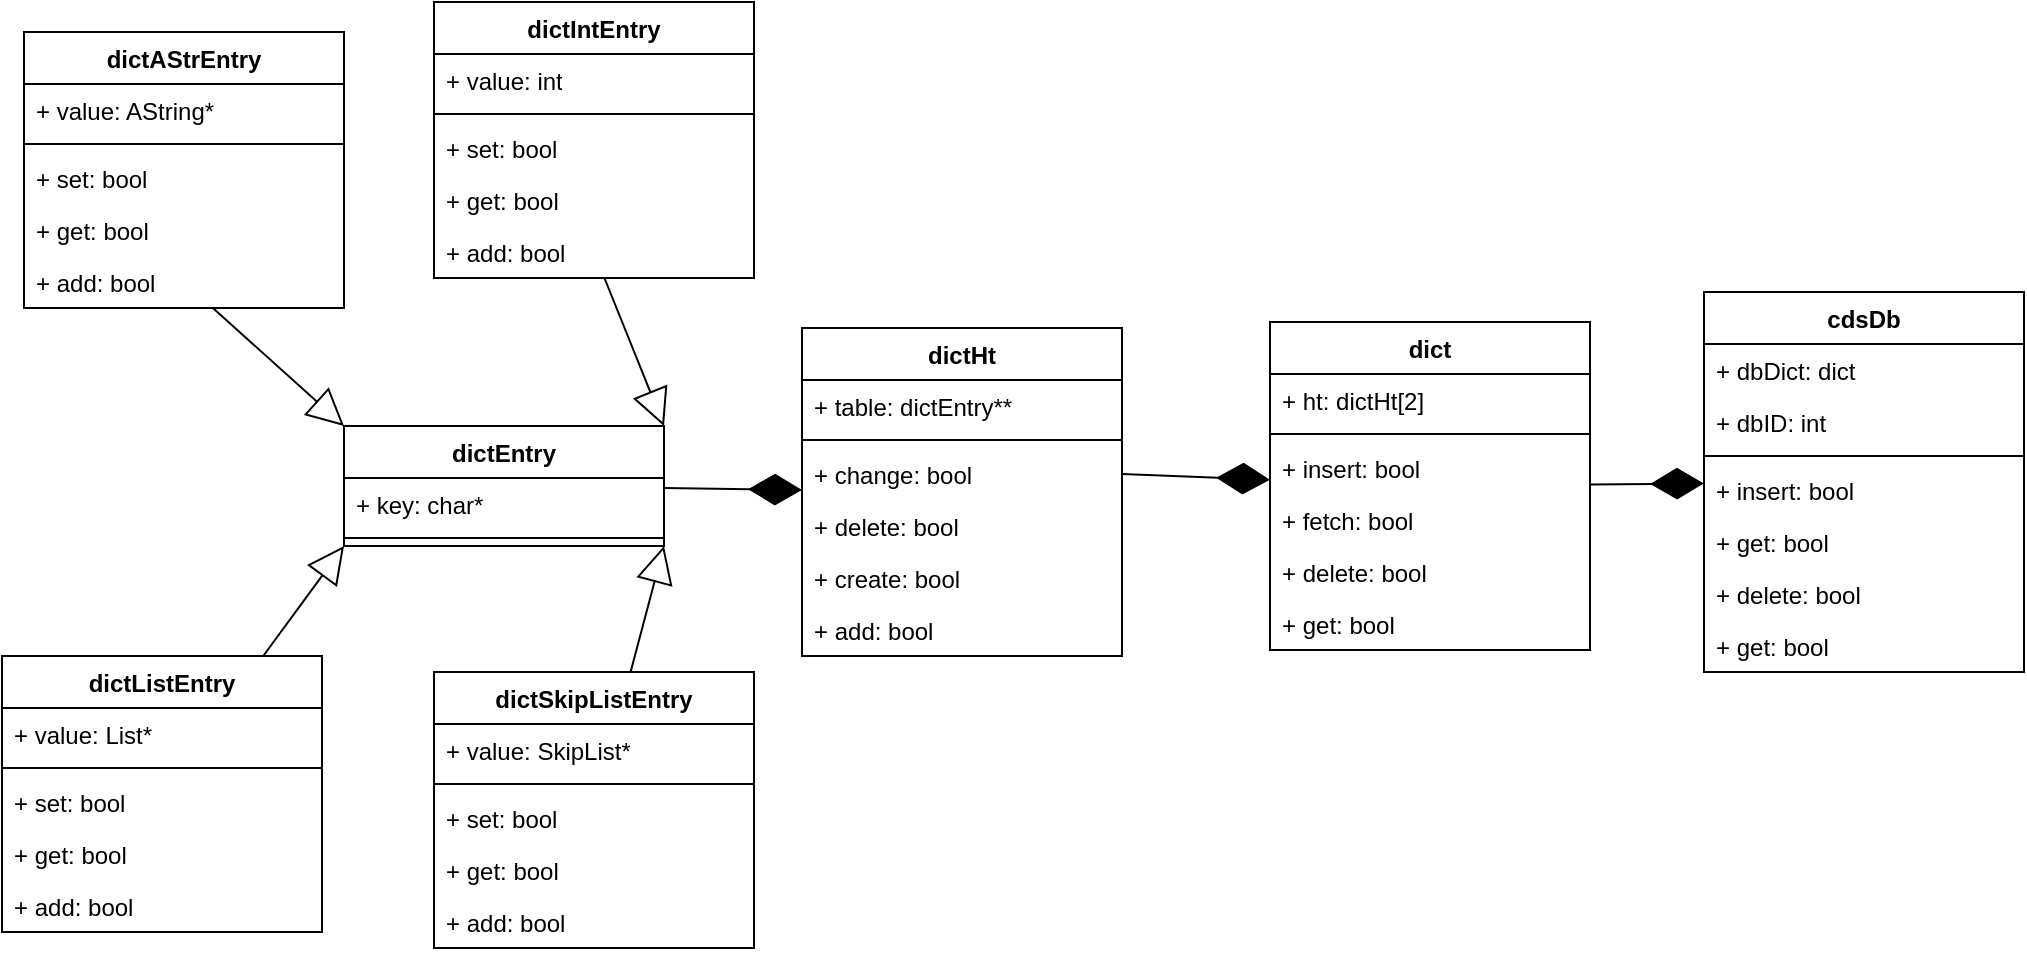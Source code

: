 <mxfile version="21.2.9" type="github">
  <diagram id="C5RBs43oDa-KdzZeNtuy" name="Page-1">
    <mxGraphModel dx="1026" dy="661" grid="0" gridSize="10" guides="1" tooltips="1" connect="1" arrows="1" fold="1" page="0" pageScale="1" pageWidth="827" pageHeight="1169" math="0" shadow="0">
      <root>
        <mxCell id="WIyWlLk6GJQsqaUBKTNV-0" />
        <mxCell id="WIyWlLk6GJQsqaUBKTNV-1" parent="WIyWlLk6GJQsqaUBKTNV-0" />
        <mxCell id="ylLFcZPBqMbPV-WnUnhJ-1" value="dictEntry" style="swimlane;fontStyle=1;align=center;verticalAlign=top;childLayout=stackLayout;horizontal=1;startSize=26;horizontalStack=0;resizeParent=1;resizeParentMax=0;resizeLast=0;collapsible=1;marginBottom=0;whiteSpace=wrap;html=1;" parent="WIyWlLk6GJQsqaUBKTNV-1" vertex="1">
          <mxGeometry x="290" y="360" width="160" height="60" as="geometry" />
        </mxCell>
        <mxCell id="ylLFcZPBqMbPV-WnUnhJ-2" value="+ key: char*" style="text;strokeColor=none;fillColor=none;align=left;verticalAlign=top;spacingLeft=4;spacingRight=4;overflow=hidden;rotatable=0;points=[[0,0.5],[1,0.5]];portConstraint=eastwest;whiteSpace=wrap;html=1;" parent="ylLFcZPBqMbPV-WnUnhJ-1" vertex="1">
          <mxGeometry y="26" width="160" height="26" as="geometry" />
        </mxCell>
        <mxCell id="ylLFcZPBqMbPV-WnUnhJ-3" value="" style="line;strokeWidth=1;fillColor=none;align=left;verticalAlign=middle;spacingTop=-1;spacingLeft=3;spacingRight=3;rotatable=0;labelPosition=right;points=[];portConstraint=eastwest;strokeColor=inherit;" parent="ylLFcZPBqMbPV-WnUnhJ-1" vertex="1">
          <mxGeometry y="52" width="160" height="8" as="geometry" />
        </mxCell>
        <mxCell id="ylLFcZPBqMbPV-WnUnhJ-4" value="dictAStrEntry" style="swimlane;fontStyle=1;align=center;verticalAlign=top;childLayout=stackLayout;horizontal=1;startSize=26;horizontalStack=0;resizeParent=1;resizeParentMax=0;resizeLast=0;collapsible=1;marginBottom=0;whiteSpace=wrap;html=1;" parent="WIyWlLk6GJQsqaUBKTNV-1" vertex="1">
          <mxGeometry x="130" y="163" width="160" height="138" as="geometry" />
        </mxCell>
        <mxCell id="ylLFcZPBqMbPV-WnUnhJ-5" value="+ value: AString*" style="text;strokeColor=none;fillColor=none;align=left;verticalAlign=top;spacingLeft=4;spacingRight=4;overflow=hidden;rotatable=0;points=[[0,0.5],[1,0.5]];portConstraint=eastwest;whiteSpace=wrap;html=1;" parent="ylLFcZPBqMbPV-WnUnhJ-4" vertex="1">
          <mxGeometry y="26" width="160" height="26" as="geometry" />
        </mxCell>
        <mxCell id="ylLFcZPBqMbPV-WnUnhJ-6" value="" style="line;strokeWidth=1;fillColor=none;align=left;verticalAlign=middle;spacingTop=-1;spacingLeft=3;spacingRight=3;rotatable=0;labelPosition=right;points=[];portConstraint=eastwest;strokeColor=inherit;" parent="ylLFcZPBqMbPV-WnUnhJ-4" vertex="1">
          <mxGeometry y="52" width="160" height="8" as="geometry" />
        </mxCell>
        <mxCell id="ylLFcZPBqMbPV-WnUnhJ-7" value="+ set: bool" style="text;strokeColor=none;fillColor=none;align=left;verticalAlign=top;spacingLeft=4;spacingRight=4;overflow=hidden;rotatable=0;points=[[0,0.5],[1,0.5]];portConstraint=eastwest;whiteSpace=wrap;html=1;" parent="ylLFcZPBqMbPV-WnUnhJ-4" vertex="1">
          <mxGeometry y="60" width="160" height="26" as="geometry" />
        </mxCell>
        <mxCell id="ylLFcZPBqMbPV-WnUnhJ-8" value="+ get: bool" style="text;strokeColor=none;fillColor=none;align=left;verticalAlign=top;spacingLeft=4;spacingRight=4;overflow=hidden;rotatable=0;points=[[0,0.5],[1,0.5]];portConstraint=eastwest;whiteSpace=wrap;html=1;" parent="ylLFcZPBqMbPV-WnUnhJ-4" vertex="1">
          <mxGeometry y="86" width="160" height="26" as="geometry" />
        </mxCell>
        <mxCell id="ylLFcZPBqMbPV-WnUnhJ-10" value="+ add: bool" style="text;strokeColor=none;fillColor=none;align=left;verticalAlign=top;spacingLeft=4;spacingRight=4;overflow=hidden;rotatable=0;points=[[0,0.5],[1,0.5]];portConstraint=eastwest;whiteSpace=wrap;html=1;" parent="ylLFcZPBqMbPV-WnUnhJ-4" vertex="1">
          <mxGeometry y="112" width="160" height="26" as="geometry" />
        </mxCell>
        <mxCell id="ylLFcZPBqMbPV-WnUnhJ-11" value="dictIntEntry" style="swimlane;fontStyle=1;align=center;verticalAlign=top;childLayout=stackLayout;horizontal=1;startSize=26;horizontalStack=0;resizeParent=1;resizeParentMax=0;resizeLast=0;collapsible=1;marginBottom=0;whiteSpace=wrap;html=1;" parent="WIyWlLk6GJQsqaUBKTNV-1" vertex="1">
          <mxGeometry x="335" y="148" width="160" height="138" as="geometry" />
        </mxCell>
        <mxCell id="ylLFcZPBqMbPV-WnUnhJ-12" value="+ value: int" style="text;strokeColor=none;fillColor=none;align=left;verticalAlign=top;spacingLeft=4;spacingRight=4;overflow=hidden;rotatable=0;points=[[0,0.5],[1,0.5]];portConstraint=eastwest;whiteSpace=wrap;html=1;" parent="ylLFcZPBqMbPV-WnUnhJ-11" vertex="1">
          <mxGeometry y="26" width="160" height="26" as="geometry" />
        </mxCell>
        <mxCell id="ylLFcZPBqMbPV-WnUnhJ-13" value="" style="line;strokeWidth=1;fillColor=none;align=left;verticalAlign=middle;spacingTop=-1;spacingLeft=3;spacingRight=3;rotatable=0;labelPosition=right;points=[];portConstraint=eastwest;strokeColor=inherit;" parent="ylLFcZPBqMbPV-WnUnhJ-11" vertex="1">
          <mxGeometry y="52" width="160" height="8" as="geometry" />
        </mxCell>
        <mxCell id="ylLFcZPBqMbPV-WnUnhJ-14" value="+ set: bool" style="text;strokeColor=none;fillColor=none;align=left;verticalAlign=top;spacingLeft=4;spacingRight=4;overflow=hidden;rotatable=0;points=[[0,0.5],[1,0.5]];portConstraint=eastwest;whiteSpace=wrap;html=1;" parent="ylLFcZPBqMbPV-WnUnhJ-11" vertex="1">
          <mxGeometry y="60" width="160" height="26" as="geometry" />
        </mxCell>
        <mxCell id="ylLFcZPBqMbPV-WnUnhJ-15" value="+ get: bool" style="text;strokeColor=none;fillColor=none;align=left;verticalAlign=top;spacingLeft=4;spacingRight=4;overflow=hidden;rotatable=0;points=[[0,0.5],[1,0.5]];portConstraint=eastwest;whiteSpace=wrap;html=1;" parent="ylLFcZPBqMbPV-WnUnhJ-11" vertex="1">
          <mxGeometry y="86" width="160" height="26" as="geometry" />
        </mxCell>
        <mxCell id="ylLFcZPBqMbPV-WnUnhJ-17" value="+ add: bool" style="text;strokeColor=none;fillColor=none;align=left;verticalAlign=top;spacingLeft=4;spacingRight=4;overflow=hidden;rotatable=0;points=[[0,0.5],[1,0.5]];portConstraint=eastwest;whiteSpace=wrap;html=1;" parent="ylLFcZPBqMbPV-WnUnhJ-11" vertex="1">
          <mxGeometry y="112" width="160" height="26" as="geometry" />
        </mxCell>
        <mxCell id="ylLFcZPBqMbPV-WnUnhJ-18" value="dictListEntry" style="swimlane;fontStyle=1;align=center;verticalAlign=top;childLayout=stackLayout;horizontal=1;startSize=26;horizontalStack=0;resizeParent=1;resizeParentMax=0;resizeLast=0;collapsible=1;marginBottom=0;whiteSpace=wrap;html=1;" parent="WIyWlLk6GJQsqaUBKTNV-1" vertex="1">
          <mxGeometry x="119" y="475" width="160" height="138" as="geometry" />
        </mxCell>
        <mxCell id="ylLFcZPBqMbPV-WnUnhJ-19" value="+ value: List*" style="text;strokeColor=none;fillColor=none;align=left;verticalAlign=top;spacingLeft=4;spacingRight=4;overflow=hidden;rotatable=0;points=[[0,0.5],[1,0.5]];portConstraint=eastwest;whiteSpace=wrap;html=1;" parent="ylLFcZPBqMbPV-WnUnhJ-18" vertex="1">
          <mxGeometry y="26" width="160" height="26" as="geometry" />
        </mxCell>
        <mxCell id="ylLFcZPBqMbPV-WnUnhJ-20" value="" style="line;strokeWidth=1;fillColor=none;align=left;verticalAlign=middle;spacingTop=-1;spacingLeft=3;spacingRight=3;rotatable=0;labelPosition=right;points=[];portConstraint=eastwest;strokeColor=inherit;" parent="ylLFcZPBqMbPV-WnUnhJ-18" vertex="1">
          <mxGeometry y="52" width="160" height="8" as="geometry" />
        </mxCell>
        <mxCell id="ylLFcZPBqMbPV-WnUnhJ-21" value="+ set: bool" style="text;strokeColor=none;fillColor=none;align=left;verticalAlign=top;spacingLeft=4;spacingRight=4;overflow=hidden;rotatable=0;points=[[0,0.5],[1,0.5]];portConstraint=eastwest;whiteSpace=wrap;html=1;" parent="ylLFcZPBqMbPV-WnUnhJ-18" vertex="1">
          <mxGeometry y="60" width="160" height="26" as="geometry" />
        </mxCell>
        <mxCell id="ylLFcZPBqMbPV-WnUnhJ-22" value="+ get: bool" style="text;strokeColor=none;fillColor=none;align=left;verticalAlign=top;spacingLeft=4;spacingRight=4;overflow=hidden;rotatable=0;points=[[0,0.5],[1,0.5]];portConstraint=eastwest;whiteSpace=wrap;html=1;" parent="ylLFcZPBqMbPV-WnUnhJ-18" vertex="1">
          <mxGeometry y="86" width="160" height="26" as="geometry" />
        </mxCell>
        <mxCell id="ylLFcZPBqMbPV-WnUnhJ-24" value="+ add: bool" style="text;strokeColor=none;fillColor=none;align=left;verticalAlign=top;spacingLeft=4;spacingRight=4;overflow=hidden;rotatable=0;points=[[0,0.5],[1,0.5]];portConstraint=eastwest;whiteSpace=wrap;html=1;" parent="ylLFcZPBqMbPV-WnUnhJ-18" vertex="1">
          <mxGeometry y="112" width="160" height="26" as="geometry" />
        </mxCell>
        <mxCell id="ylLFcZPBqMbPV-WnUnhJ-25" value="dictSkipListEntry" style="swimlane;fontStyle=1;align=center;verticalAlign=top;childLayout=stackLayout;horizontal=1;startSize=26;horizontalStack=0;resizeParent=1;resizeParentMax=0;resizeLast=0;collapsible=1;marginBottom=0;whiteSpace=wrap;html=1;" parent="WIyWlLk6GJQsqaUBKTNV-1" vertex="1">
          <mxGeometry x="335" y="483" width="160" height="138" as="geometry" />
        </mxCell>
        <mxCell id="ylLFcZPBqMbPV-WnUnhJ-26" value="+ value: SkipList*" style="text;strokeColor=none;fillColor=none;align=left;verticalAlign=top;spacingLeft=4;spacingRight=4;overflow=hidden;rotatable=0;points=[[0,0.5],[1,0.5]];portConstraint=eastwest;whiteSpace=wrap;html=1;" parent="ylLFcZPBqMbPV-WnUnhJ-25" vertex="1">
          <mxGeometry y="26" width="160" height="26" as="geometry" />
        </mxCell>
        <mxCell id="ylLFcZPBqMbPV-WnUnhJ-27" value="" style="line;strokeWidth=1;fillColor=none;align=left;verticalAlign=middle;spacingTop=-1;spacingLeft=3;spacingRight=3;rotatable=0;labelPosition=right;points=[];portConstraint=eastwest;strokeColor=inherit;" parent="ylLFcZPBqMbPV-WnUnhJ-25" vertex="1">
          <mxGeometry y="52" width="160" height="8" as="geometry" />
        </mxCell>
        <mxCell id="ylLFcZPBqMbPV-WnUnhJ-28" value="+ set: bool" style="text;strokeColor=none;fillColor=none;align=left;verticalAlign=top;spacingLeft=4;spacingRight=4;overflow=hidden;rotatable=0;points=[[0,0.5],[1,0.5]];portConstraint=eastwest;whiteSpace=wrap;html=1;" parent="ylLFcZPBqMbPV-WnUnhJ-25" vertex="1">
          <mxGeometry y="60" width="160" height="26" as="geometry" />
        </mxCell>
        <mxCell id="ylLFcZPBqMbPV-WnUnhJ-29" value="+ get: bool" style="text;strokeColor=none;fillColor=none;align=left;verticalAlign=top;spacingLeft=4;spacingRight=4;overflow=hidden;rotatable=0;points=[[0,0.5],[1,0.5]];portConstraint=eastwest;whiteSpace=wrap;html=1;" parent="ylLFcZPBqMbPV-WnUnhJ-25" vertex="1">
          <mxGeometry y="86" width="160" height="26" as="geometry" />
        </mxCell>
        <mxCell id="ylLFcZPBqMbPV-WnUnhJ-31" value="+ add: bool" style="text;strokeColor=none;fillColor=none;align=left;verticalAlign=top;spacingLeft=4;spacingRight=4;overflow=hidden;rotatable=0;points=[[0,0.5],[1,0.5]];portConstraint=eastwest;whiteSpace=wrap;html=1;" parent="ylLFcZPBqMbPV-WnUnhJ-25" vertex="1">
          <mxGeometry y="112" width="160" height="26" as="geometry" />
        </mxCell>
        <mxCell id="ylLFcZPBqMbPV-WnUnhJ-32" value="" style="endArrow=block;endSize=16;endFill=0;html=1;entryX=0;entryY=0;entryDx=0;entryDy=0;" parent="WIyWlLk6GJQsqaUBKTNV-1" source="ylLFcZPBqMbPV-WnUnhJ-10" target="ylLFcZPBqMbPV-WnUnhJ-1" edge="1">
          <mxGeometry width="160" relative="1" as="geometry">
            <mxPoint x="157" y="322" as="sourcePoint" />
            <mxPoint x="267" y="391" as="targetPoint" />
          </mxGeometry>
        </mxCell>
        <mxCell id="ylLFcZPBqMbPV-WnUnhJ-33" value="" style="endArrow=block;endSize=16;endFill=0;html=1;entryX=1;entryY=1;entryDx=0;entryDy=0;" parent="WIyWlLk6GJQsqaUBKTNV-1" source="ylLFcZPBqMbPV-WnUnhJ-25" target="ylLFcZPBqMbPV-WnUnhJ-1" edge="1">
          <mxGeometry width="160" relative="1" as="geometry">
            <mxPoint x="939" y="238" as="sourcePoint" />
            <mxPoint x="1049" y="307" as="targetPoint" />
          </mxGeometry>
        </mxCell>
        <mxCell id="ylLFcZPBqMbPV-WnUnhJ-34" value="" style="endArrow=block;endSize=16;endFill=0;html=1;entryX=1;entryY=0;entryDx=0;entryDy=0;" parent="WIyWlLk6GJQsqaUBKTNV-1" source="ylLFcZPBqMbPV-WnUnhJ-17" target="ylLFcZPBqMbPV-WnUnhJ-1" edge="1">
          <mxGeometry width="160" relative="1" as="geometry">
            <mxPoint x="521" y="305" as="sourcePoint" />
            <mxPoint x="614" y="413" as="targetPoint" />
          </mxGeometry>
        </mxCell>
        <mxCell id="ylLFcZPBqMbPV-WnUnhJ-35" value="" style="endArrow=block;endSize=16;endFill=0;html=1;entryX=0;entryY=1;entryDx=0;entryDy=0;" parent="WIyWlLk6GJQsqaUBKTNV-1" source="ylLFcZPBqMbPV-WnUnhJ-18" target="ylLFcZPBqMbPV-WnUnhJ-1" edge="1">
          <mxGeometry width="160" relative="1" as="geometry">
            <mxPoint x="797" y="519" as="sourcePoint" />
            <mxPoint x="907" y="588" as="targetPoint" />
          </mxGeometry>
        </mxCell>
        <mxCell id="ylLFcZPBqMbPV-WnUnhJ-43" value="dictHt" style="swimlane;fontStyle=1;align=center;verticalAlign=top;childLayout=stackLayout;horizontal=1;startSize=26;horizontalStack=0;resizeParent=1;resizeParentMax=0;resizeLast=0;collapsible=1;marginBottom=0;whiteSpace=wrap;html=1;" parent="WIyWlLk6GJQsqaUBKTNV-1" vertex="1">
          <mxGeometry x="519" y="311" width="160" height="164" as="geometry" />
        </mxCell>
        <mxCell id="ylLFcZPBqMbPV-WnUnhJ-44" value="+ table: dictEntry**" style="text;strokeColor=none;fillColor=none;align=left;verticalAlign=top;spacingLeft=4;spacingRight=4;overflow=hidden;rotatable=0;points=[[0,0.5],[1,0.5]];portConstraint=eastwest;whiteSpace=wrap;html=1;" parent="ylLFcZPBqMbPV-WnUnhJ-43" vertex="1">
          <mxGeometry y="26" width="160" height="26" as="geometry" />
        </mxCell>
        <mxCell id="ylLFcZPBqMbPV-WnUnhJ-45" value="" style="line;strokeWidth=1;fillColor=none;align=left;verticalAlign=middle;spacingTop=-1;spacingLeft=3;spacingRight=3;rotatable=0;labelPosition=right;points=[];portConstraint=eastwest;strokeColor=inherit;" parent="ylLFcZPBqMbPV-WnUnhJ-43" vertex="1">
          <mxGeometry y="52" width="160" height="8" as="geometry" />
        </mxCell>
        <mxCell id="ylLFcZPBqMbPV-WnUnhJ-46" value="+ change: bool" style="text;strokeColor=none;fillColor=none;align=left;verticalAlign=top;spacingLeft=4;spacingRight=4;overflow=hidden;rotatable=0;points=[[0,0.5],[1,0.5]];portConstraint=eastwest;whiteSpace=wrap;html=1;" parent="ylLFcZPBqMbPV-WnUnhJ-43" vertex="1">
          <mxGeometry y="60" width="160" height="26" as="geometry" />
        </mxCell>
        <mxCell id="ylLFcZPBqMbPV-WnUnhJ-47" value="+ delete: bool" style="text;strokeColor=none;fillColor=none;align=left;verticalAlign=top;spacingLeft=4;spacingRight=4;overflow=hidden;rotatable=0;points=[[0,0.5],[1,0.5]];portConstraint=eastwest;whiteSpace=wrap;html=1;" parent="ylLFcZPBqMbPV-WnUnhJ-43" vertex="1">
          <mxGeometry y="86" width="160" height="26" as="geometry" />
        </mxCell>
        <mxCell id="ylLFcZPBqMbPV-WnUnhJ-48" value="+ create: bool" style="text;strokeColor=none;fillColor=none;align=left;verticalAlign=top;spacingLeft=4;spacingRight=4;overflow=hidden;rotatable=0;points=[[0,0.5],[1,0.5]];portConstraint=eastwest;whiteSpace=wrap;html=1;" parent="ylLFcZPBqMbPV-WnUnhJ-43" vertex="1">
          <mxGeometry y="112" width="160" height="26" as="geometry" />
        </mxCell>
        <mxCell id="ylLFcZPBqMbPV-WnUnhJ-49" value="+ add: bool" style="text;strokeColor=none;fillColor=none;align=left;verticalAlign=top;spacingLeft=4;spacingRight=4;overflow=hidden;rotatable=0;points=[[0,0.5],[1,0.5]];portConstraint=eastwest;whiteSpace=wrap;html=1;" parent="ylLFcZPBqMbPV-WnUnhJ-43" vertex="1">
          <mxGeometry y="138" width="160" height="26" as="geometry" />
        </mxCell>
        <mxCell id="ylLFcZPBqMbPV-WnUnhJ-50" value="" style="endArrow=diamondThin;endFill=1;endSize=24;html=1;" parent="WIyWlLk6GJQsqaUBKTNV-1" source="ylLFcZPBqMbPV-WnUnhJ-1" target="ylLFcZPBqMbPV-WnUnhJ-43" edge="1">
          <mxGeometry width="160" relative="1" as="geometry">
            <mxPoint x="507" y="385" as="sourcePoint" />
            <mxPoint x="597" y="385" as="targetPoint" />
          </mxGeometry>
        </mxCell>
        <mxCell id="ylLFcZPBqMbPV-WnUnhJ-51" value="dict" style="swimlane;fontStyle=1;align=center;verticalAlign=top;childLayout=stackLayout;horizontal=1;startSize=26;horizontalStack=0;resizeParent=1;resizeParentMax=0;resizeLast=0;collapsible=1;marginBottom=0;whiteSpace=wrap;html=1;" parent="WIyWlLk6GJQsqaUBKTNV-1" vertex="1">
          <mxGeometry x="753" y="308" width="160" height="164" as="geometry" />
        </mxCell>
        <mxCell id="ylLFcZPBqMbPV-WnUnhJ-52" value="+ ht: dictHt[2]" style="text;strokeColor=none;fillColor=none;align=left;verticalAlign=top;spacingLeft=4;spacingRight=4;overflow=hidden;rotatable=0;points=[[0,0.5],[1,0.5]];portConstraint=eastwest;whiteSpace=wrap;html=1;" parent="ylLFcZPBqMbPV-WnUnhJ-51" vertex="1">
          <mxGeometry y="26" width="160" height="26" as="geometry" />
        </mxCell>
        <mxCell id="ylLFcZPBqMbPV-WnUnhJ-53" value="" style="line;strokeWidth=1;fillColor=none;align=left;verticalAlign=middle;spacingTop=-1;spacingLeft=3;spacingRight=3;rotatable=0;labelPosition=right;points=[];portConstraint=eastwest;strokeColor=inherit;" parent="ylLFcZPBqMbPV-WnUnhJ-51" vertex="1">
          <mxGeometry y="52" width="160" height="8" as="geometry" />
        </mxCell>
        <mxCell id="ylLFcZPBqMbPV-WnUnhJ-54" value="+ insert: bool" style="text;strokeColor=none;fillColor=none;align=left;verticalAlign=top;spacingLeft=4;spacingRight=4;overflow=hidden;rotatable=0;points=[[0,0.5],[1,0.5]];portConstraint=eastwest;whiteSpace=wrap;html=1;" parent="ylLFcZPBqMbPV-WnUnhJ-51" vertex="1">
          <mxGeometry y="60" width="160" height="26" as="geometry" />
        </mxCell>
        <mxCell id="ylLFcZPBqMbPV-WnUnhJ-55" value="+ fetch: bool" style="text;strokeColor=none;fillColor=none;align=left;verticalAlign=top;spacingLeft=4;spacingRight=4;overflow=hidden;rotatable=0;points=[[0,0.5],[1,0.5]];portConstraint=eastwest;whiteSpace=wrap;html=1;" parent="ylLFcZPBqMbPV-WnUnhJ-51" vertex="1">
          <mxGeometry y="86" width="160" height="26" as="geometry" />
        </mxCell>
        <mxCell id="ylLFcZPBqMbPV-WnUnhJ-56" value="+ delete: bool" style="text;strokeColor=none;fillColor=none;align=left;verticalAlign=top;spacingLeft=4;spacingRight=4;overflow=hidden;rotatable=0;points=[[0,0.5],[1,0.5]];portConstraint=eastwest;whiteSpace=wrap;html=1;" parent="ylLFcZPBqMbPV-WnUnhJ-51" vertex="1">
          <mxGeometry y="112" width="160" height="26" as="geometry" />
        </mxCell>
        <mxCell id="ylLFcZPBqMbPV-WnUnhJ-58" value="+ get: bool" style="text;strokeColor=none;fillColor=none;align=left;verticalAlign=top;spacingLeft=4;spacingRight=4;overflow=hidden;rotatable=0;points=[[0,0.5],[1,0.5]];portConstraint=eastwest;whiteSpace=wrap;html=1;" parent="ylLFcZPBqMbPV-WnUnhJ-51" vertex="1">
          <mxGeometry y="138" width="160" height="26" as="geometry" />
        </mxCell>
        <mxCell id="ylLFcZPBqMbPV-WnUnhJ-57" value="" style="endArrow=diamondThin;endFill=1;endSize=24;html=1;exitX=1;exitY=0.5;exitDx=0;exitDy=0;" parent="WIyWlLk6GJQsqaUBKTNV-1" source="ylLFcZPBqMbPV-WnUnhJ-46" target="ylLFcZPBqMbPV-WnUnhJ-51" edge="1">
          <mxGeometry width="160" relative="1" as="geometry">
            <mxPoint x="914" y="222" as="sourcePoint" />
            <mxPoint x="1053" y="223" as="targetPoint" />
          </mxGeometry>
        </mxCell>
        <mxCell id="ylLFcZPBqMbPV-WnUnhJ-59" value="cdsDb" style="swimlane;fontStyle=1;align=center;verticalAlign=top;childLayout=stackLayout;horizontal=1;startSize=26;horizontalStack=0;resizeParent=1;resizeParentMax=0;resizeLast=0;collapsible=1;marginBottom=0;whiteSpace=wrap;html=1;" parent="WIyWlLk6GJQsqaUBKTNV-1" vertex="1">
          <mxGeometry x="970" y="293" width="160" height="190" as="geometry" />
        </mxCell>
        <mxCell id="ylLFcZPBqMbPV-WnUnhJ-60" value="+ dbDict: dict" style="text;strokeColor=none;fillColor=none;align=left;verticalAlign=top;spacingLeft=4;spacingRight=4;overflow=hidden;rotatable=0;points=[[0,0.5],[1,0.5]];portConstraint=eastwest;whiteSpace=wrap;html=1;" parent="ylLFcZPBqMbPV-WnUnhJ-59" vertex="1">
          <mxGeometry y="26" width="160" height="26" as="geometry" />
        </mxCell>
        <mxCell id="ylLFcZPBqMbPV-WnUnhJ-66" value="+ dbID: int" style="text;strokeColor=none;fillColor=none;align=left;verticalAlign=top;spacingLeft=4;spacingRight=4;overflow=hidden;rotatable=0;points=[[0,0.5],[1,0.5]];portConstraint=eastwest;whiteSpace=wrap;html=1;" parent="ylLFcZPBqMbPV-WnUnhJ-59" vertex="1">
          <mxGeometry y="52" width="160" height="26" as="geometry" />
        </mxCell>
        <mxCell id="ylLFcZPBqMbPV-WnUnhJ-61" value="" style="line;strokeWidth=1;fillColor=none;align=left;verticalAlign=middle;spacingTop=-1;spacingLeft=3;spacingRight=3;rotatable=0;labelPosition=right;points=[];portConstraint=eastwest;strokeColor=inherit;" parent="ylLFcZPBqMbPV-WnUnhJ-59" vertex="1">
          <mxGeometry y="78" width="160" height="8" as="geometry" />
        </mxCell>
        <mxCell id="ylLFcZPBqMbPV-WnUnhJ-62" value="+ insert: bool" style="text;strokeColor=none;fillColor=none;align=left;verticalAlign=top;spacingLeft=4;spacingRight=4;overflow=hidden;rotatable=0;points=[[0,0.5],[1,0.5]];portConstraint=eastwest;whiteSpace=wrap;html=1;" parent="ylLFcZPBqMbPV-WnUnhJ-59" vertex="1">
          <mxGeometry y="86" width="160" height="26" as="geometry" />
        </mxCell>
        <mxCell id="ylLFcZPBqMbPV-WnUnhJ-63" value="+ get: bool" style="text;strokeColor=none;fillColor=none;align=left;verticalAlign=top;spacingLeft=4;spacingRight=4;overflow=hidden;rotatable=0;points=[[0,0.5],[1,0.5]];portConstraint=eastwest;whiteSpace=wrap;html=1;" parent="ylLFcZPBqMbPV-WnUnhJ-59" vertex="1">
          <mxGeometry y="112" width="160" height="26" as="geometry" />
        </mxCell>
        <mxCell id="ylLFcZPBqMbPV-WnUnhJ-64" value="+ delete: bool" style="text;strokeColor=none;fillColor=none;align=left;verticalAlign=top;spacingLeft=4;spacingRight=4;overflow=hidden;rotatable=0;points=[[0,0.5],[1,0.5]];portConstraint=eastwest;whiteSpace=wrap;html=1;" parent="ylLFcZPBqMbPV-WnUnhJ-59" vertex="1">
          <mxGeometry y="138" width="160" height="26" as="geometry" />
        </mxCell>
        <mxCell id="ylLFcZPBqMbPV-WnUnhJ-65" value="+ get: bool" style="text;strokeColor=none;fillColor=none;align=left;verticalAlign=top;spacingLeft=4;spacingRight=4;overflow=hidden;rotatable=0;points=[[0,0.5],[1,0.5]];portConstraint=eastwest;whiteSpace=wrap;html=1;" parent="ylLFcZPBqMbPV-WnUnhJ-59" vertex="1">
          <mxGeometry y="164" width="160" height="26" as="geometry" />
        </mxCell>
        <mxCell id="ylLFcZPBqMbPV-WnUnhJ-68" value="" style="endArrow=diamondThin;endFill=1;endSize=24;html=1;" parent="WIyWlLk6GJQsqaUBKTNV-1" source="ylLFcZPBqMbPV-WnUnhJ-51" target="ylLFcZPBqMbPV-WnUnhJ-59" edge="1">
          <mxGeometry width="160" relative="1" as="geometry">
            <mxPoint x="896" y="576" as="sourcePoint" />
            <mxPoint x="976" y="577" as="targetPoint" />
          </mxGeometry>
        </mxCell>
      </root>
    </mxGraphModel>
  </diagram>
</mxfile>
